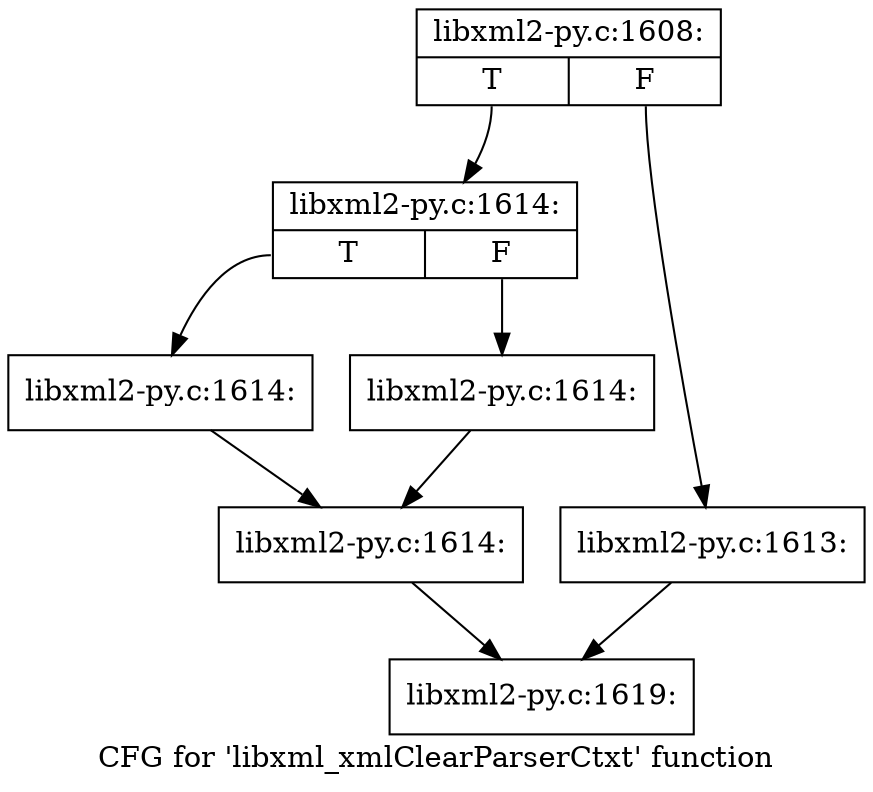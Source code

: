 digraph "CFG for 'libxml_xmlClearParserCtxt' function" {
	label="CFG for 'libxml_xmlClearParserCtxt' function";

	Node0x3d3cab0 [shape=record,label="{libxml2-py.c:1608:|{<s0>T|<s1>F}}"];
	Node0x3d3cab0:s0 -> Node0x3d3e870;
	Node0x3d3cab0:s1 -> Node0x3d3e820;
	Node0x3d3e820 [shape=record,label="{libxml2-py.c:1613:}"];
	Node0x3d3e820 -> Node0x3c66140;
	Node0x3d3e870 [shape=record,label="{libxml2-py.c:1614:|{<s0>T|<s1>F}}"];
	Node0x3d3e870:s0 -> Node0x3d3f060;
	Node0x3d3e870:s1 -> Node0x3d3f0b0;
	Node0x3d3f060 [shape=record,label="{libxml2-py.c:1614:}"];
	Node0x3d3f060 -> Node0x3d3f100;
	Node0x3d3f0b0 [shape=record,label="{libxml2-py.c:1614:}"];
	Node0x3d3f0b0 -> Node0x3d3f100;
	Node0x3d3f100 [shape=record,label="{libxml2-py.c:1614:}"];
	Node0x3d3f100 -> Node0x3c66140;
	Node0x3c66140 [shape=record,label="{libxml2-py.c:1619:}"];
}
